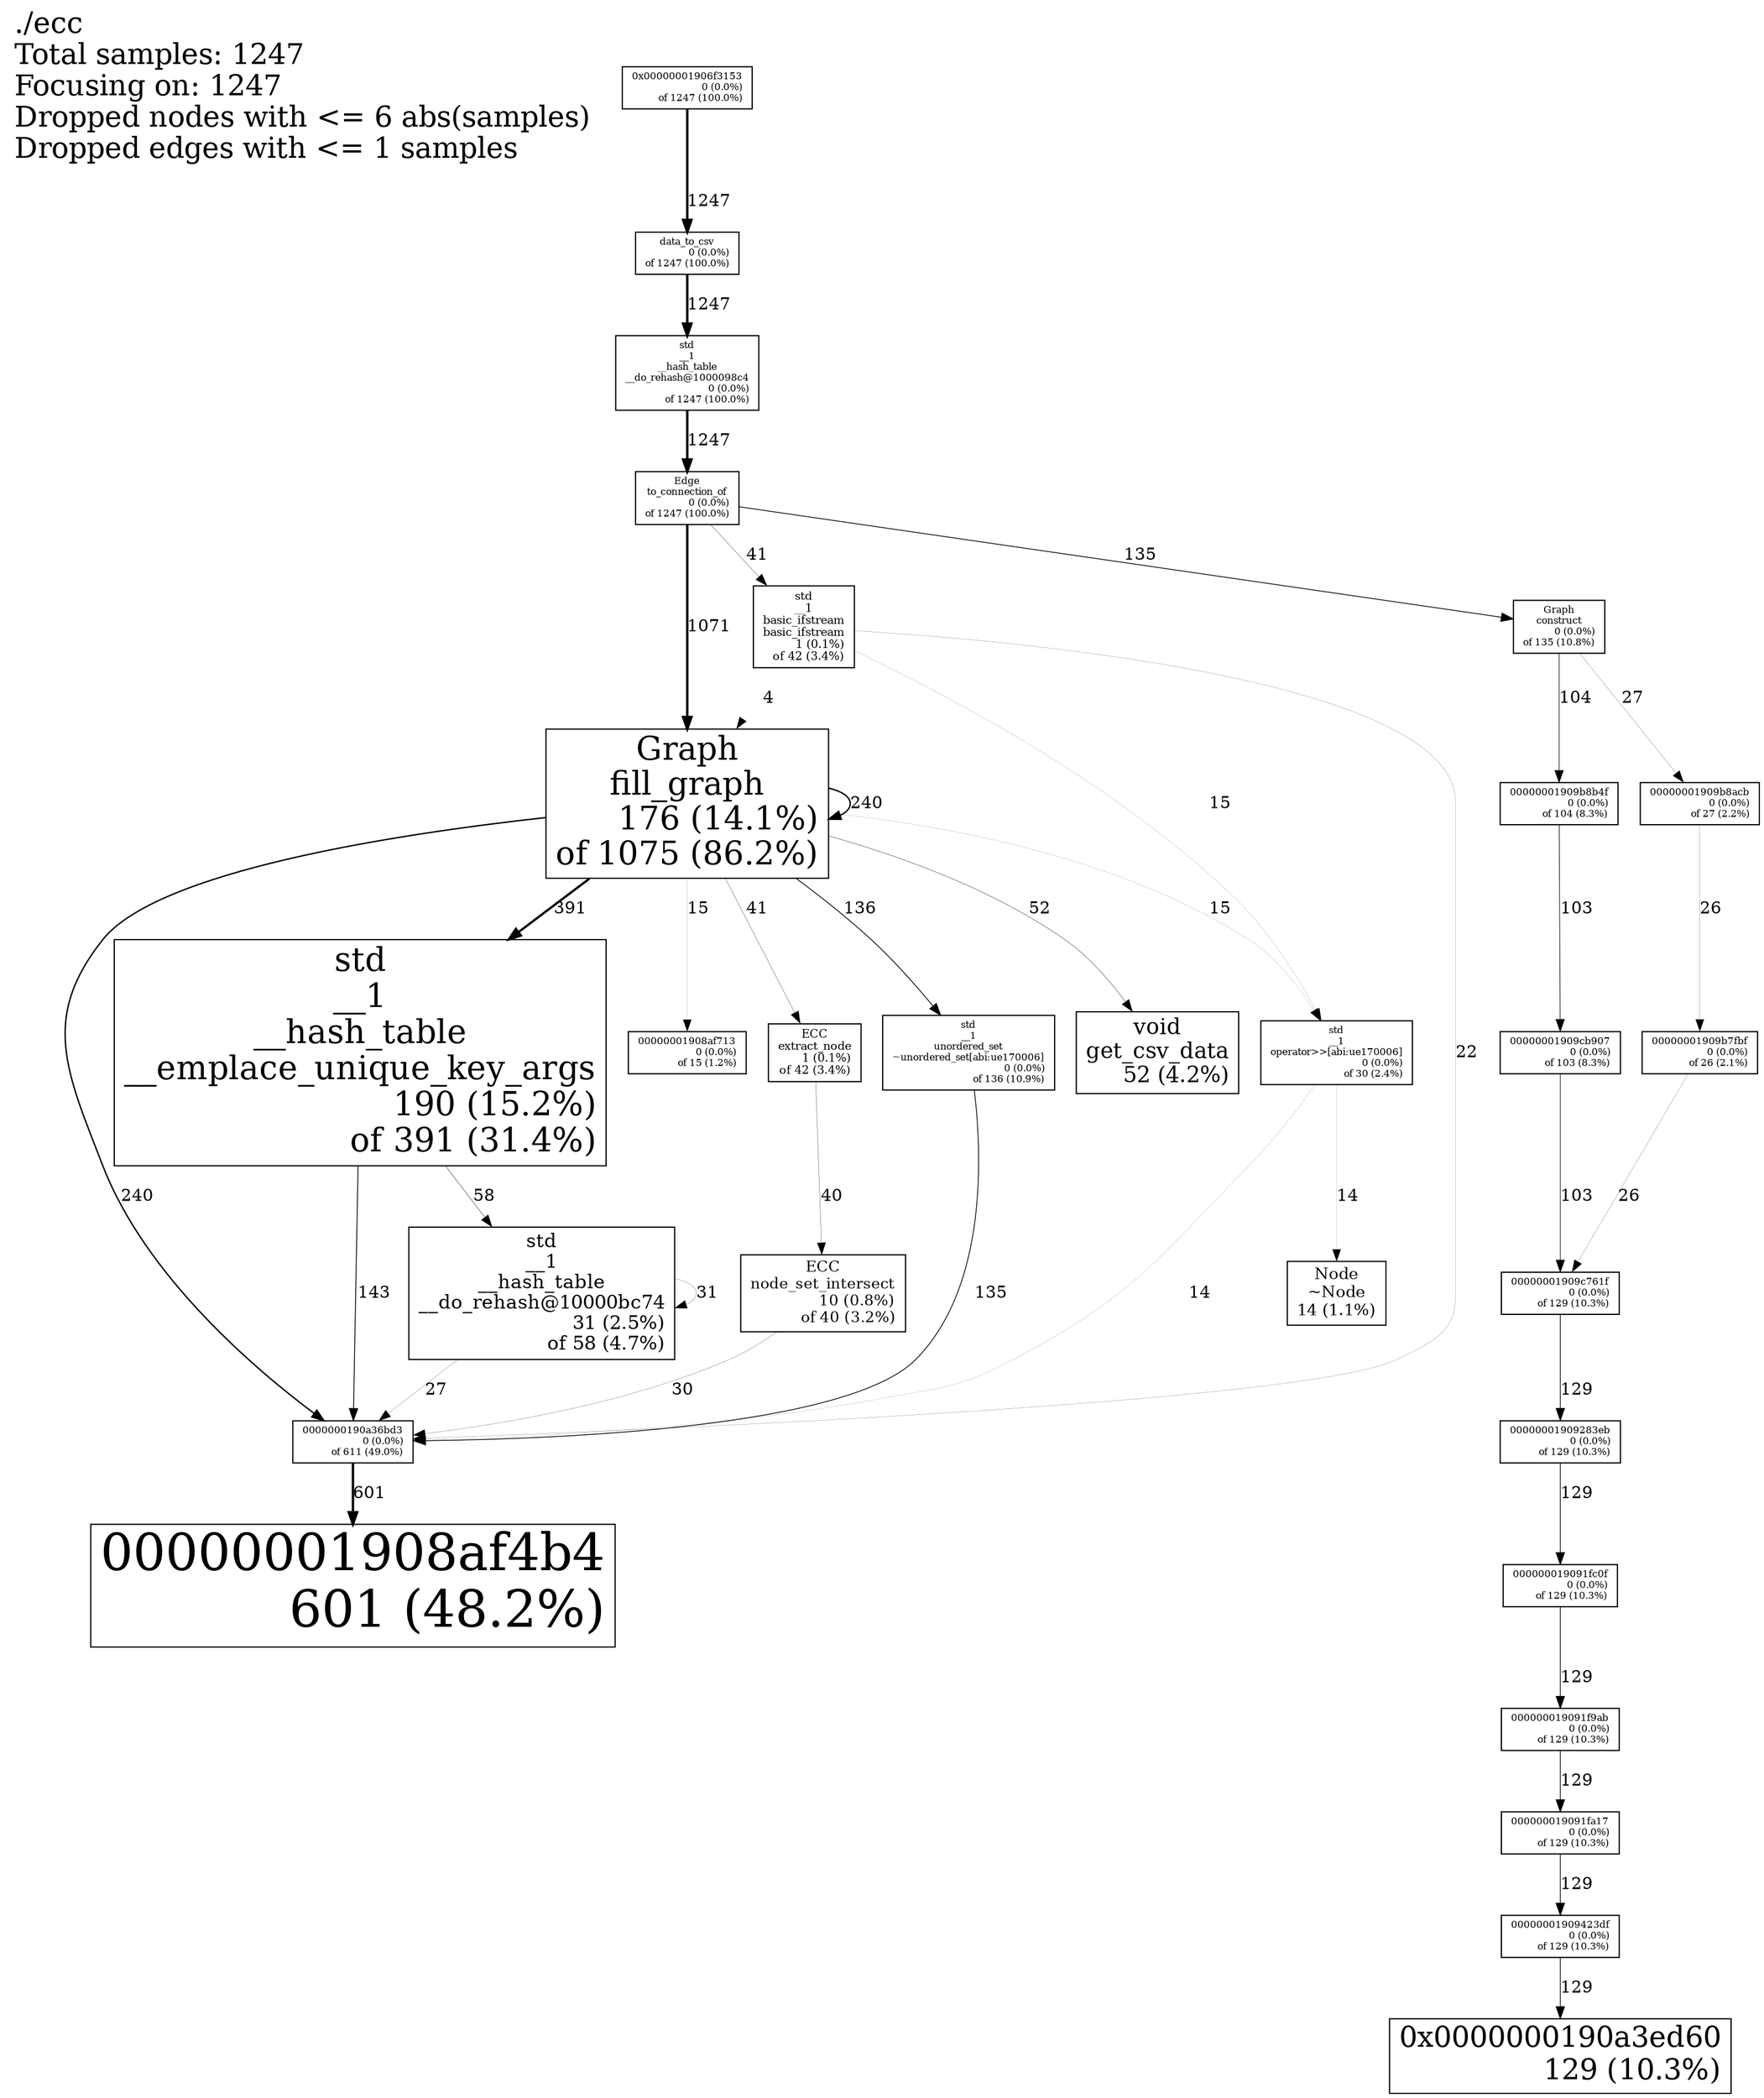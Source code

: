 digraph "./ecc; 1247 samples" {
node [width=0.375,height=0.25];
Legend [shape=box,fontsize=24,shape=plaintext,label="./ecc\lTotal samples: 1247\lFocusing on: 1247\lDropped nodes with <= 6 abs(samples)\lDropped edges with <= 1 samples\l"];
N1 [label="0x00000001906f3153\n0 (0.0%)\rof 1247 (100.0%)\r",shape=box,fontsize=8.0];
N2 [label="Edge\nto_connection_of\n0 (0.0%)\rof 1247 (100.0%)\r",shape=box,fontsize=8.0];
N3 [label="data_to_csv\n0 (0.0%)\rof 1247 (100.0%)\r",shape=box,fontsize=8.0];
N4 [label="std\n__1\n__hash_table\n__do_rehash@1000098c4\n0 (0.0%)\rof 1247 (100.0%)\r",shape=box,fontsize=8.0];
N5 [label="Graph\nfill_graph\n176 (14.1%)\rof 1075 (86.2%)\r",shape=box,fontsize=26.8];
N6 [label="0000000190a36bd3\n0 (0.0%)\rof 611 (49.0%)\r",shape=box,fontsize=8.0];
N7 [label="00000001908af4b4\n601 (48.2%)\r",shape=box,fontsize=42.7];
N8 [label="std\n__1\n__hash_table\n__emplace_unique_key_args\n190 (15.2%)\rof 391 (31.4%)\r",shape=box,fontsize=27.5];
N9 [label="std\n__1\nunordered_set\n~unordered_set[abi:ue170006]\n0 (0.0%)\rof 136 (10.9%)\r",shape=box,fontsize=8.0];
N10 [label="Graph\nconstruct\n0 (0.0%)\rof 135 (10.8%)\r",shape=box,fontsize=8.0];
N11 [label="000000019091f9ab\n0 (0.0%)\rof 129 (10.3%)\r",shape=box,fontsize=8.0];
N12 [label="000000019091fa17\n0 (0.0%)\rof 129 (10.3%)\r",shape=box,fontsize=8.0];
N13 [label="000000019091fc0f\n0 (0.0%)\rof 129 (10.3%)\r",shape=box,fontsize=8.0];
N14 [label="00000001909283eb\n0 (0.0%)\rof 129 (10.3%)\r",shape=box,fontsize=8.0];
N15 [label="00000001909423df\n0 (0.0%)\rof 129 (10.3%)\r",shape=box,fontsize=8.0];
N16 [label="00000001909c761f\n0 (0.0%)\rof 129 (10.3%)\r",shape=box,fontsize=8.0];
N17 [label="0x0000000190a3ed60\n129 (10.3%)\r",shape=box,fontsize=24.1];
N18 [label="00000001909b8b4f\n0 (0.0%)\rof 104 (8.3%)\r",shape=box,fontsize=8.0];
N19 [label="00000001909cb907\n0 (0.0%)\rof 103 (8.3%)\r",shape=box,fontsize=8.0];
N20 [label="std\n__1\n__hash_table\n__do_rehash@10000bc74\n31 (2.5%)\rof 58 (4.7%)\r",shape=box,fontsize=15.9];
N21 [label="void\nget_csv_data\n52 (4.2%)\r",shape=box,fontsize=18.2];
N22 [label="ECC\nextract_node\n1 (0.1%)\rof 42 (3.4%)\r",shape=box,fontsize=9.4];
N23 [label="std\n__1\nbasic_ifstream\nbasic_ifstream\n1 (0.1%)\rof 42 (3.4%)\r",shape=box,fontsize=9.4];
N24 [label="ECC\nnode_set_intersect\n10 (0.8%)\rof 40 (3.2%)\r",shape=box,fontsize=12.5];
N25 [label="std\n__1\noperator>>[abi:ue170006]\n0 (0.0%)\rof 30 (2.4%)\r",shape=box,fontsize=8.0];
N26 [label="00000001909b8acb\n0 (0.0%)\rof 27 (2.2%)\r",shape=box,fontsize=8.0];
N27 [label="00000001909b7fbf\n0 (0.0%)\rof 26 (2.1%)\r",shape=box,fontsize=8.0];
N28 [label="00000001908af713\n0 (0.0%)\rof 15 (1.2%)\r",shape=box,fontsize=8.0];
N29 [label="Node\n~Node\n14 (1.1%)\r",shape=box,fontsize=13.3];
N4 -> N2 [label=1247, weight=146, style="setlinewidth(2.000000)"];
N1 -> N3 [label=1247, weight=146, style="setlinewidth(2.000000)"];
N3 -> N4 [label=1247, weight=146, style="setlinewidth(2.000000)"];
N2 -> N5 [label=1071, weight=132, style="setlinewidth(2.000000)"];
N6 -> N7 [label=601, weight=88, style="setlinewidth(2.000000)"];
N5 -> N8 [label=391, weight=65, style="setlinewidth(1.881315)"];
N5 -> N6 [label=240, weight=46, style="setlinewidth(1.154771)"];
N5 -> N5 [label=240, weight=46, style="setlinewidth(1.154771)"];
N8 -> N6 [label=143, weight=32, style="setlinewidth(0.688051)"];
N5 -> N9 [label=136, weight=31, style="setlinewidth(0.654370)"];
N2 -> N10 [label=135, weight=30, style="setlinewidth(0.649559)"];
N9 -> N6 [label=135, weight=30, style="setlinewidth(0.649559)"];
N12 -> N15 [label=129, weight=30, style="setlinewidth(0.620690)"];
N15 -> N17 [label=129, weight=30, style="setlinewidth(0.620690)"];
N11 -> N12 [label=129, weight=30, style="setlinewidth(0.620690)"];
N13 -> N11 [label=129, weight=30, style="setlinewidth(0.620690)"];
N16 -> N14 [label=129, weight=30, style="setlinewidth(0.620690)"];
N14 -> N13 [label=129, weight=30, style="setlinewidth(0.620690)"];
N10 -> N18 [label=104, weight=25, style="setlinewidth(0.500401)"];
N19 -> N16 [label=103, weight=25, style="setlinewidth(0.495589)"];
N18 -> N19 [label=103, weight=25, style="setlinewidth(0.495589)"];
N8 -> N20 [label=58, weight=17, style="setlinewidth(0.279070)"];
N5 -> N21 [label=52, weight=15, style="setlinewidth(0.250200)"];
N5 -> N22 [label=41, weight=13, style="setlinewidth(0.197273)"];
N2 -> N23 [label=41, weight=13, style="setlinewidth(0.197273)"];
N22 -> N24 [label=40, weight=13, style="setlinewidth(0.192462)"];
N20 -> N20 [label=31, weight=11, style="setlinewidth(0.149158)"];
N24 -> N6 [label=30, weight=10, style="setlinewidth(0.144346)"];
N10 -> N26 [label=27, weight=10, style="setlinewidth(0.129912)"];
N20 -> N6 [label=27, weight=10, style="setlinewidth(0.129912)"];
N26 -> N27 [label=26, weight=9, style="setlinewidth(0.125100)"];
N27 -> N16 [label=26, weight=9, style="setlinewidth(0.125100)"];
N23 -> N6 [label=22, weight=8, style="setlinewidth(0.105854)"];
N23 -> N25 [label=15, weight=6, style="setlinewidth(0.072173)"];
N5 -> N25 [label=15, weight=6, style="setlinewidth(0.072173)"];
N5 -> N28 [label=15, weight=6, style="setlinewidth(0.072173)"];
N25 -> N29 [label=14, weight=6, style="setlinewidth(0.067362)"];
N25 -> N6 [label=14, weight=6, style="setlinewidth(0.067362)"];
N23 -> N5 [label=4, weight=2, style="setlinewidth(0.019246)"];
}
